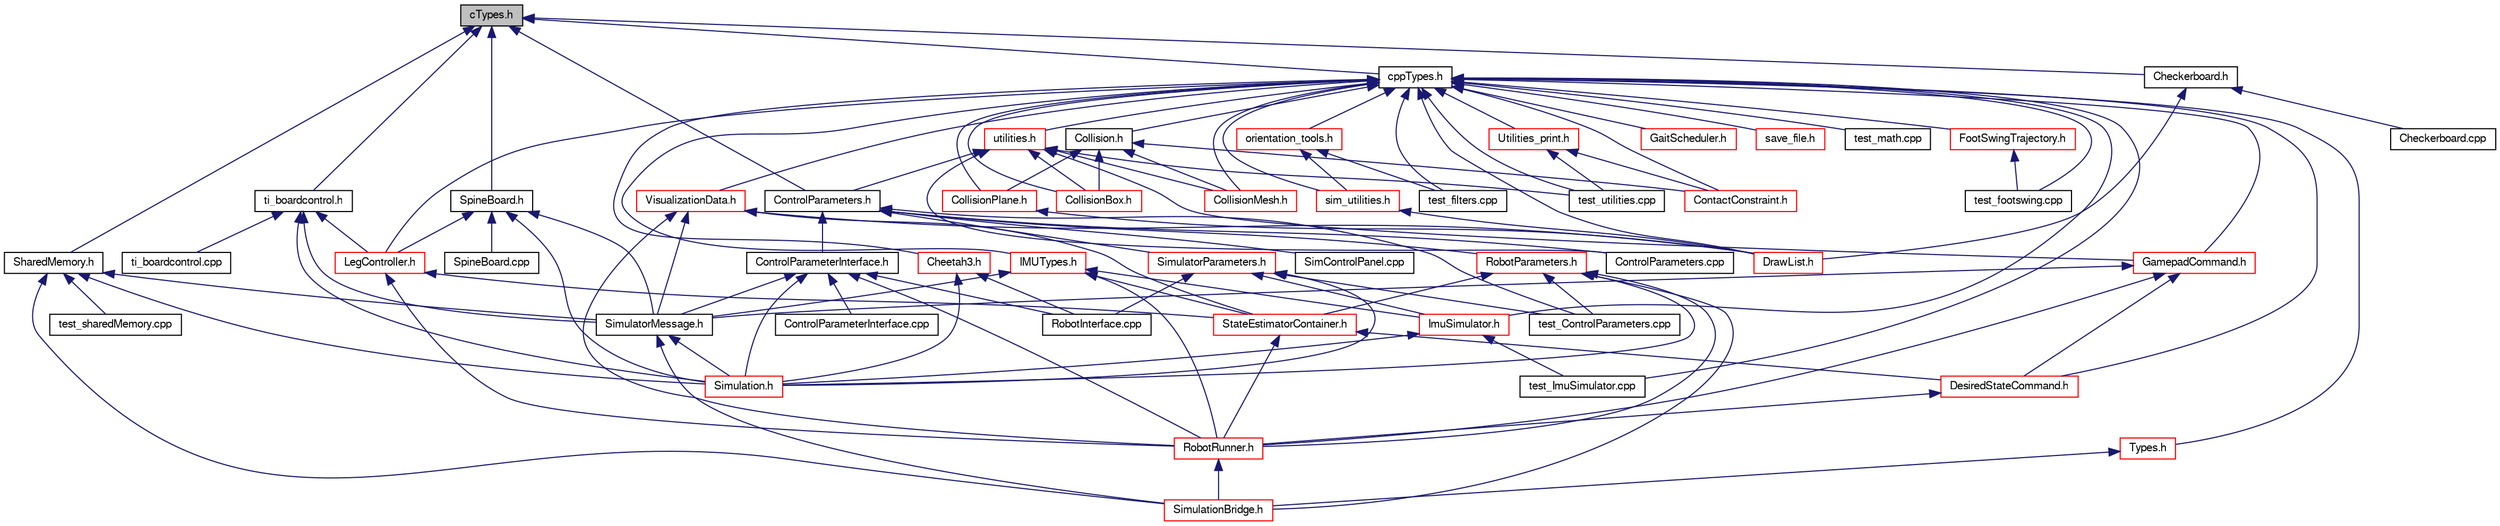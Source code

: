 digraph "cTypes.h"
{
  edge [fontname="FreeSans",fontsize="10",labelfontname="FreeSans",labelfontsize="10"];
  node [fontname="FreeSans",fontsize="10",shape=record];
  Node1 [label="cTypes.h",height=0.2,width=0.4,color="black", fillcolor="grey75", style="filled", fontcolor="black"];
  Node1 -> Node2 [dir="back",color="midnightblue",fontsize="10",style="solid",fontname="FreeSans"];
  Node2 [label="ControlParameters.h",height=0.2,width=0.4,color="black", fillcolor="white", style="filled",URL="$d2/d01/_control_parameters_8h.html",tooltip="Interface to set gains/control parameters for simulator and robot These are designed to be updated in..."];
  Node2 -> Node3 [dir="back",color="midnightblue",fontsize="10",style="solid",fontname="FreeSans"];
  Node3 [label="ControlParameterInterface.h",height=0.2,width=0.4,color="black", fillcolor="white", style="filled",URL="$d6/de9/_control_parameter_interface_8h.html",tooltip="Types to allow remote access of control parameters, for use with LCM/Shared memory. "];
  Node3 -> Node4 [dir="back",color="midnightblue",fontsize="10",style="solid",fontname="FreeSans"];
  Node4 [label="SimulatorMessage.h",height=0.2,width=0.4,color="black", fillcolor="white", style="filled",URL="$d1/db1/_simulator_message_8h.html",tooltip="Messages sent to/from the development simulator. "];
  Node4 -> Node5 [dir="back",color="midnightblue",fontsize="10",style="solid",fontname="FreeSans"];
  Node5 [label="SimulationBridge.h",height=0.2,width=0.4,color="red", fillcolor="white", style="filled",URL="$db/d55/_simulation_bridge_8h.html"];
  Node4 -> Node6 [dir="back",color="midnightblue",fontsize="10",style="solid",fontname="FreeSans"];
  Node6 [label="Simulation.h",height=0.2,width=0.4,color="red", fillcolor="white", style="filled",URL="$d2/ded/_simulation_8h.html",tooltip="Main simulation class. "];
  Node3 -> Node7 [dir="back",color="midnightblue",fontsize="10",style="solid",fontname="FreeSans"];
  Node7 [label="ControlParameterInterface.cpp",height=0.2,width=0.4,color="black", fillcolor="white", style="filled",URL="$d9/dd2/_control_parameter_interface_8cpp.html"];
  Node3 -> Node8 [dir="back",color="midnightblue",fontsize="10",style="solid",fontname="FreeSans"];
  Node8 [label="RobotRunner.h",height=0.2,width=0.4,color="red", fillcolor="white", style="filled",URL="$d3/d41/_robot_runner_8h.html",tooltip="Common framework for running robot controllers. This code is a common interface between control code ..."];
  Node8 -> Node5 [dir="back",color="midnightblue",fontsize="10",style="solid",fontname="FreeSans"];
  Node3 -> Node6 [dir="back",color="midnightblue",fontsize="10",style="solid",fontname="FreeSans"];
  Node3 -> Node9 [dir="back",color="midnightblue",fontsize="10",style="solid",fontname="FreeSans"];
  Node9 [label="RobotInterface.cpp",height=0.2,width=0.4,color="black", fillcolor="white", style="filled",URL="$dd/d4a/_robot_interface_8cpp.html"];
  Node2 -> Node10 [dir="back",color="midnightblue",fontsize="10",style="solid",fontname="FreeSans"];
  Node10 [label="RobotParameters.h",height=0.2,width=0.4,color="red", fillcolor="white", style="filled",URL="$d9/d53/_robot_parameters_8h.html"];
  Node10 -> Node11 [dir="back",color="midnightblue",fontsize="10",style="solid",fontname="FreeSans"];
  Node11 [label="StateEstimatorContainer.h",height=0.2,width=0.4,color="red", fillcolor="white", style="filled",URL="$d8/d87/_state_estimator_container_8h.html"];
  Node11 -> Node12 [dir="back",color="midnightblue",fontsize="10",style="solid",fontname="FreeSans"];
  Node12 [label="DesiredStateCommand.h",height=0.2,width=0.4,color="red", fillcolor="white", style="filled",URL="$d8/dfc/_desired_state_command_8h.html"];
  Node12 -> Node8 [dir="back",color="midnightblue",fontsize="10",style="solid",fontname="FreeSans"];
  Node11 -> Node8 [dir="back",color="midnightblue",fontsize="10",style="solid",fontname="FreeSans"];
  Node10 -> Node13 [dir="back",color="midnightblue",fontsize="10",style="solid",fontname="FreeSans"];
  Node13 [label="test_ControlParameters.cpp",height=0.2,width=0.4,color="black", fillcolor="white", style="filled",URL="$db/d74/test___control_parameters_8cpp.html"];
  Node10 -> Node8 [dir="back",color="midnightblue",fontsize="10",style="solid",fontname="FreeSans"];
  Node10 -> Node5 [dir="back",color="midnightblue",fontsize="10",style="solid",fontname="FreeSans"];
  Node10 -> Node6 [dir="back",color="midnightblue",fontsize="10",style="solid",fontname="FreeSans"];
  Node2 -> Node14 [dir="back",color="midnightblue",fontsize="10",style="solid",fontname="FreeSans"];
  Node14 [label="SimulatorParameters.h",height=0.2,width=0.4,color="red", fillcolor="white", style="filled",URL="$d2/dc1/_simulator_parameters_8h.html"];
  Node14 -> Node15 [dir="back",color="midnightblue",fontsize="10",style="solid",fontname="FreeSans"];
  Node15 [label="ImuSimulator.h",height=0.2,width=0.4,color="red", fillcolor="white", style="filled",URL="$d2/da4/_imu_simulator_8h.html",tooltip="Simulated IMU. "];
  Node15 -> Node16 [dir="back",color="midnightblue",fontsize="10",style="solid",fontname="FreeSans"];
  Node16 [label="test_ImuSimulator.cpp",height=0.2,width=0.4,color="black", fillcolor="white", style="filled",URL="$d9/d1d/test___imu_simulator_8cpp.html"];
  Node15 -> Node6 [dir="back",color="midnightblue",fontsize="10",style="solid",fontname="FreeSans"];
  Node14 -> Node13 [dir="back",color="midnightblue",fontsize="10",style="solid",fontname="FreeSans"];
  Node14 -> Node6 [dir="back",color="midnightblue",fontsize="10",style="solid",fontname="FreeSans"];
  Node14 -> Node9 [dir="back",color="midnightblue",fontsize="10",style="solid",fontname="FreeSans"];
  Node2 -> Node17 [dir="back",color="midnightblue",fontsize="10",style="solid",fontname="FreeSans"];
  Node17 [label="ControlParameters.cpp",height=0.2,width=0.4,color="black", fillcolor="white", style="filled",URL="$d5/d90/_control_parameters_8cpp.html",tooltip="Interface to set gains/control parameters for simulator and robot These are designed to be updated in..."];
  Node2 -> Node13 [dir="back",color="midnightblue",fontsize="10",style="solid",fontname="FreeSans"];
  Node2 -> Node18 [dir="back",color="midnightblue",fontsize="10",style="solid",fontname="FreeSans"];
  Node18 [label="SimControlPanel.cpp",height=0.2,width=0.4,color="black", fillcolor="white", style="filled",URL="$d8/dcd/_sim_control_panel_8cpp.html"];
  Node1 -> Node19 [dir="back",color="midnightblue",fontsize="10",style="solid",fontname="FreeSans"];
  Node19 [label="cppTypes.h",height=0.2,width=0.4,color="black", fillcolor="white", style="filled",URL="$d9/d8e/cpp_types_8h.html"];
  Node19 -> Node20 [dir="back",color="midnightblue",fontsize="10",style="solid",fontname="FreeSans"];
  Node20 [label="Collision.h",height=0.2,width=0.4,color="black", fillcolor="white", style="filled",URL="$d9/d87/_collision_8h.html",tooltip="Virtual class of Collision logic. "];
  Node20 -> Node21 [dir="back",color="midnightblue",fontsize="10",style="solid",fontname="FreeSans"];
  Node21 [label="CollisionBox.h",height=0.2,width=0.4,color="red", fillcolor="white", style="filled",URL="$dc/d8e/_collision_box_8h.html",tooltip="Collision logic for a box. "];
  Node20 -> Node22 [dir="back",color="midnightblue",fontsize="10",style="solid",fontname="FreeSans"];
  Node22 [label="CollisionMesh.h",height=0.2,width=0.4,color="red", fillcolor="white", style="filled",URL="$d6/df5/_collision_mesh_8h.html",tooltip="Collision logic for a mesh. "];
  Node20 -> Node23 [dir="back",color="midnightblue",fontsize="10",style="solid",fontname="FreeSans"];
  Node23 [label="CollisionPlane.h",height=0.2,width=0.4,color="red", fillcolor="white", style="filled",URL="$d2/daf/_collision_plane_8h.html",tooltip="Collision logic for an infinite plane. "];
  Node23 -> Node24 [dir="back",color="midnightblue",fontsize="10",style="solid",fontname="FreeSans"];
  Node24 [label="DrawList.h",height=0.2,width=0.4,color="red", fillcolor="white", style="filled",URL="$df/d65/_draw_list_8h.html",tooltip="Data structure to store robot model to be drawn. "];
  Node20 -> Node25 [dir="back",color="midnightblue",fontsize="10",style="solid",fontname="FreeSans"];
  Node25 [label="ContactConstraint.h",height=0.2,width=0.4,color="red", fillcolor="white", style="filled",URL="$d5/d79/_contact_constraint_8h.html",tooltip="Virtual class of Contact Constraint logic. "];
  Node19 -> Node21 [dir="back",color="midnightblue",fontsize="10",style="solid",fontname="FreeSans"];
  Node19 -> Node22 [dir="back",color="midnightblue",fontsize="10",style="solid",fontname="FreeSans"];
  Node19 -> Node23 [dir="back",color="midnightblue",fontsize="10",style="solid",fontname="FreeSans"];
  Node19 -> Node25 [dir="back",color="midnightblue",fontsize="10",style="solid",fontname="FreeSans"];
  Node19 -> Node12 [dir="back",color="midnightblue",fontsize="10",style="solid",fontname="FreeSans"];
  Node19 -> Node26 [dir="back",color="midnightblue",fontsize="10",style="solid",fontname="FreeSans"];
  Node26 [label="FootSwingTrajectory.h",height=0.2,width=0.4,color="red", fillcolor="white", style="filled",URL="$d9/d40/_foot_swing_trajectory_8h.html"];
  Node26 -> Node27 [dir="back",color="midnightblue",fontsize="10",style="solid",fontname="FreeSans"];
  Node27 [label="test_footswing.cpp",height=0.2,width=0.4,color="black", fillcolor="white", style="filled",URL="$d0/d6d/test__footswing_8cpp.html"];
  Node19 -> Node28 [dir="back",color="midnightblue",fontsize="10",style="solid",fontname="FreeSans"];
  Node28 [label="GaitScheduler.h",height=0.2,width=0.4,color="red", fillcolor="white", style="filled",URL="$d0/d3f/_gait_scheduler_8h.html"];
  Node19 -> Node29 [dir="back",color="midnightblue",fontsize="10",style="solid",fontname="FreeSans"];
  Node29 [label="LegController.h",height=0.2,width=0.4,color="red", fillcolor="white", style="filled",URL="$d0/d41/_leg_controller_8h.html",tooltip="Common Leg Control Interface and Leg Control Algorithms. "];
  Node29 -> Node11 [dir="back",color="midnightblue",fontsize="10",style="solid",fontname="FreeSans"];
  Node29 -> Node8 [dir="back",color="midnightblue",fontsize="10",style="solid",fontname="FreeSans"];
  Node19 -> Node30 [dir="back",color="midnightblue",fontsize="10",style="solid",fontname="FreeSans"];
  Node30 [label="Cheetah3.h",height=0.2,width=0.4,color="red", fillcolor="white", style="filled",URL="$d6/dce/_cheetah3_8h.html",tooltip="Utility function to build a Cheetah 3 Quadruped object. "];
  Node30 -> Node6 [dir="back",color="midnightblue",fontsize="10",style="solid",fontname="FreeSans"];
  Node30 -> Node9 [dir="back",color="midnightblue",fontsize="10",style="solid",fontname="FreeSans"];
  Node19 -> Node31 [dir="back",color="midnightblue",fontsize="10",style="solid",fontname="FreeSans"];
  Node31 [label="orientation_tools.h",height=0.2,width=0.4,color="red", fillcolor="white", style="filled",URL="$d4/dfb/orientation__tools_8h.html",tooltip="Utility functions for 3D rotations. "];
  Node31 -> Node32 [dir="back",color="midnightblue",fontsize="10",style="solid",fontname="FreeSans"];
  Node32 [label="test_filters.cpp",height=0.2,width=0.4,color="black", fillcolor="white", style="filled",URL="$d6/d42/test__filters_8cpp.html",tooltip="Test filter functions. "];
  Node31 -> Node33 [dir="back",color="midnightblue",fontsize="10",style="solid",fontname="FreeSans"];
  Node33 [label="sim_utilities.h",height=0.2,width=0.4,color="red", fillcolor="white", style="filled",URL="$d6/dff/sim__utilities_8h.html",tooltip="Utility functions that exist only in the simulator. "];
  Node33 -> Node24 [dir="back",color="midnightblue",fontsize="10",style="solid",fontname="FreeSans"];
  Node19 -> Node34 [dir="back",color="midnightblue",fontsize="10",style="solid",fontname="FreeSans"];
  Node34 [label="GamepadCommand.h",height=0.2,width=0.4,color="red", fillcolor="white", style="filled",URL="$d7/d24/_gamepad_command_8h.html",tooltip="The GamepadCommand type containing joystick information. "];
  Node34 -> Node12 [dir="back",color="midnightblue",fontsize="10",style="solid",fontname="FreeSans"];
  Node34 -> Node4 [dir="back",color="midnightblue",fontsize="10",style="solid",fontname="FreeSans"];
  Node34 -> Node8 [dir="back",color="midnightblue",fontsize="10",style="solid",fontname="FreeSans"];
  Node19 -> Node15 [dir="back",color="midnightblue",fontsize="10",style="solid",fontname="FreeSans"];
  Node19 -> Node35 [dir="back",color="midnightblue",fontsize="10",style="solid",fontname="FreeSans"];
  Node35 [label="IMUTypes.h",height=0.2,width=0.4,color="red", fillcolor="white", style="filled",URL="$d0/df2/_i_m_u_types_8h.html",tooltip="Data from IMUs. "];
  Node35 -> Node11 [dir="back",color="midnightblue",fontsize="10",style="solid",fontname="FreeSans"];
  Node35 -> Node15 [dir="back",color="midnightblue",fontsize="10",style="solid",fontname="FreeSans"];
  Node35 -> Node4 [dir="back",color="midnightblue",fontsize="10",style="solid",fontname="FreeSans"];
  Node35 -> Node8 [dir="back",color="midnightblue",fontsize="10",style="solid",fontname="FreeSans"];
  Node19 -> Node36 [dir="back",color="midnightblue",fontsize="10",style="solid",fontname="FreeSans"];
  Node36 [label="VisualizationData.h",height=0.2,width=0.4,color="red", fillcolor="white", style="filled",URL="$df/d0d/_visualization_data_8h.html"];
  Node36 -> Node11 [dir="back",color="midnightblue",fontsize="10",style="solid",fontname="FreeSans"];
  Node36 -> Node4 [dir="back",color="midnightblue",fontsize="10",style="solid",fontname="FreeSans"];
  Node36 -> Node8 [dir="back",color="midnightblue",fontsize="10",style="solid",fontname="FreeSans"];
  Node36 -> Node24 [dir="back",color="midnightblue",fontsize="10",style="solid",fontname="FreeSans"];
  Node19 -> Node37 [dir="back",color="midnightblue",fontsize="10",style="solid",fontname="FreeSans"];
  Node37 [label="Types.h",height=0.2,width=0.4,color="red", fillcolor="white", style="filled",URL="$d0/db6/_types_8h.html"];
  Node37 -> Node5 [dir="back",color="midnightblue",fontsize="10",style="solid",fontname="FreeSans"];
  Node19 -> Node38 [dir="back",color="midnightblue",fontsize="10",style="solid",fontname="FreeSans"];
  Node38 [label="save_file.h",height=0.2,width=0.4,color="red", fillcolor="white", style="filled",URL="$d4/dad/save__file_8h.html"];
  Node19 -> Node39 [dir="back",color="midnightblue",fontsize="10",style="solid",fontname="FreeSans"];
  Node39 [label="utilities.h",height=0.2,width=0.4,color="red", fillcolor="white", style="filled",URL="$de/df0/utilities_8h.html"];
  Node39 -> Node21 [dir="back",color="midnightblue",fontsize="10",style="solid",fontname="FreeSans"];
  Node39 -> Node22 [dir="back",color="midnightblue",fontsize="10",style="solid",fontname="FreeSans"];
  Node39 -> Node2 [dir="back",color="midnightblue",fontsize="10",style="solid",fontname="FreeSans"];
  Node39 -> Node34 [dir="back",color="midnightblue",fontsize="10",style="solid",fontname="FreeSans"];
  Node39 -> Node17 [dir="back",color="midnightblue",fontsize="10",style="solid",fontname="FreeSans"];
  Node39 -> Node40 [dir="back",color="midnightblue",fontsize="10",style="solid",fontname="FreeSans"];
  Node40 [label="test_utilities.cpp",height=0.2,width=0.4,color="black", fillcolor="white", style="filled",URL="$d9/d35/test__utilities_8cpp.html",tooltip="Test Utilities functions. "];
  Node19 -> Node41 [dir="back",color="midnightblue",fontsize="10",style="solid",fontname="FreeSans"];
  Node41 [label="Utilities_print.h",height=0.2,width=0.4,color="red", fillcolor="white", style="filled",URL="$d3/d68/_utilities__print_8h.html"];
  Node41 -> Node25 [dir="back",color="midnightblue",fontsize="10",style="solid",fontname="FreeSans"];
  Node41 -> Node40 [dir="back",color="midnightblue",fontsize="10",style="solid",fontname="FreeSans"];
  Node19 -> Node32 [dir="back",color="midnightblue",fontsize="10",style="solid",fontname="FreeSans"];
  Node19 -> Node27 [dir="back",color="midnightblue",fontsize="10",style="solid",fontname="FreeSans"];
  Node19 -> Node16 [dir="back",color="midnightblue",fontsize="10",style="solid",fontname="FreeSans"];
  Node19 -> Node42 [dir="back",color="midnightblue",fontsize="10",style="solid",fontname="FreeSans"];
  Node42 [label="test_math.cpp",height=0.2,width=0.4,color="black", fillcolor="white", style="filled",URL="$dc/dc8/test__math_8cpp.html",tooltip="Test math functions. "];
  Node19 -> Node40 [dir="back",color="midnightblue",fontsize="10",style="solid",fontname="FreeSans"];
  Node19 -> Node24 [dir="back",color="midnightblue",fontsize="10",style="solid",fontname="FreeSans"];
  Node19 -> Node33 [dir="back",color="midnightblue",fontsize="10",style="solid",fontname="FreeSans"];
  Node1 -> Node43 [dir="back",color="midnightblue",fontsize="10",style="solid",fontname="FreeSans"];
  Node43 [label="SpineBoard.h",height=0.2,width=0.4,color="black", fillcolor="white", style="filled",URL="$d0/d6a/_spine_board_8h.html",tooltip="Spine Board Code, used to simulate the SpineBoard. "];
  Node43 -> Node29 [dir="back",color="midnightblue",fontsize="10",style="solid",fontname="FreeSans"];
  Node43 -> Node4 [dir="back",color="midnightblue",fontsize="10",style="solid",fontname="FreeSans"];
  Node43 -> Node44 [dir="back",color="midnightblue",fontsize="10",style="solid",fontname="FreeSans"];
  Node44 [label="SpineBoard.cpp",height=0.2,width=0.4,color="black", fillcolor="white", style="filled",URL="$de/d6d/_spine_board_8cpp.html",tooltip="Spine Board Code, used to simulate the SpineBoard. "];
  Node43 -> Node6 [dir="back",color="midnightblue",fontsize="10",style="solid",fontname="FreeSans"];
  Node1 -> Node45 [dir="back",color="midnightblue",fontsize="10",style="solid",fontname="FreeSans"];
  Node45 [label="ti_boardcontrol.h",height=0.2,width=0.4,color="black", fillcolor="white", style="filled",URL="$d9/d42/ti__boardcontrol_8h.html"];
  Node45 -> Node29 [dir="back",color="midnightblue",fontsize="10",style="solid",fontname="FreeSans"];
  Node45 -> Node4 [dir="back",color="midnightblue",fontsize="10",style="solid",fontname="FreeSans"];
  Node45 -> Node46 [dir="back",color="midnightblue",fontsize="10",style="solid",fontname="FreeSans"];
  Node46 [label="ti_boardcontrol.cpp",height=0.2,width=0.4,color="black", fillcolor="white", style="filled",URL="$dc/d31/ti__boardcontrol_8cpp.html"];
  Node45 -> Node6 [dir="back",color="midnightblue",fontsize="10",style="solid",fontname="FreeSans"];
  Node1 -> Node47 [dir="back",color="midnightblue",fontsize="10",style="solid",fontname="FreeSans"];
  Node47 [label="SharedMemory.h",height=0.2,width=0.4,color="black", fillcolor="white", style="filled",URL="$d2/dac/_shared_memory_8h.html",tooltip="Shared memory utilities for connecting the simulator program to the robot program. "];
  Node47 -> Node4 [dir="back",color="midnightblue",fontsize="10",style="solid",fontname="FreeSans"];
  Node47 -> Node48 [dir="back",color="midnightblue",fontsize="10",style="solid",fontname="FreeSans"];
  Node48 [label="test_sharedMemory.cpp",height=0.2,width=0.4,color="black", fillcolor="white", style="filled",URL="$d8/d5e/test__shared_memory_8cpp.html"];
  Node47 -> Node5 [dir="back",color="midnightblue",fontsize="10",style="solid",fontname="FreeSans"];
  Node47 -> Node6 [dir="back",color="midnightblue",fontsize="10",style="solid",fontname="FreeSans"];
  Node1 -> Node49 [dir="back",color="midnightblue",fontsize="10",style="solid",fontname="FreeSans"];
  Node49 [label="Checkerboard.h",height=0.2,width=0.4,color="black", fillcolor="white", style="filled",URL="$dd/ddf/_checkerboard_8h.html"];
  Node49 -> Node24 [dir="back",color="midnightblue",fontsize="10",style="solid",fontname="FreeSans"];
  Node49 -> Node50 [dir="back",color="midnightblue",fontsize="10",style="solid",fontname="FreeSans"];
  Node50 [label="Checkerboard.cpp",height=0.2,width=0.4,color="black", fillcolor="white", style="filled",URL="$d3/dfd/_checkerboard_8cpp.html",tooltip="3D Plane with Checkerboard Pattern "];
}
